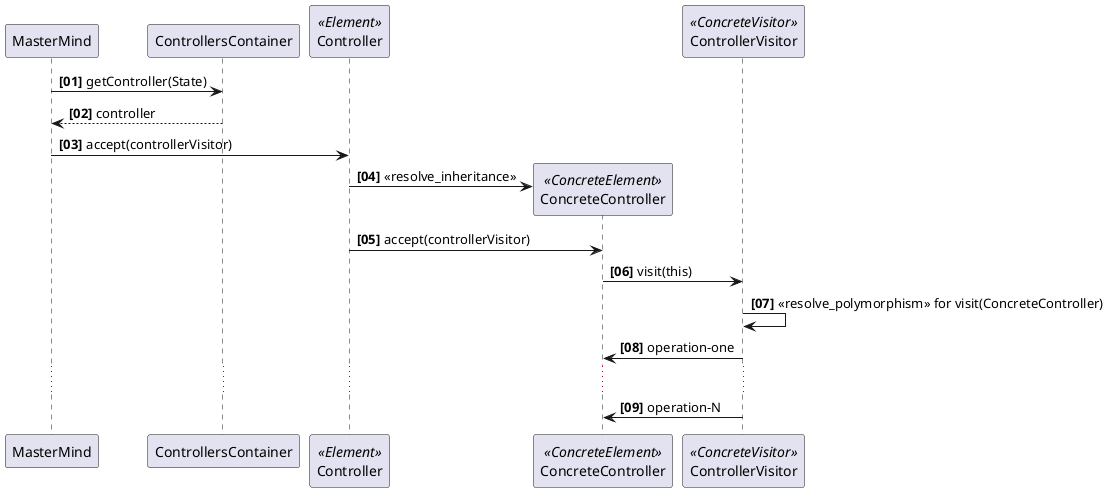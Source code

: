 @startuml
autonumber "<b>[00]"

MasterMind -> ControllersContainer: getController(State)
ControllersContainer --> MasterMind: controller

participant "Controller" as Controller <<Element>>
MasterMind -> Controller : accept(controllerVisitor)

participant "ConcreteController" as ConcreteController <<ConcreteElement>>
create ConcreteController
Controller -> ConcreteController : <<resolve_inheritance>>
Controller -> ConcreteController : accept(controllerVisitor)

participant "ControllerVisitor" as ControllerVisitor <<ConcreteVisitor>>

ConcreteController -> ControllerVisitor : visit(this)
ControllerVisitor -> ControllerVisitor : <<resolve_polymorphism>> for visit(ConcreteController)
ControllerVisitor -> ConcreteController : operation-one
...
ControllerVisitor -> ConcreteController : operation-N

@enduml